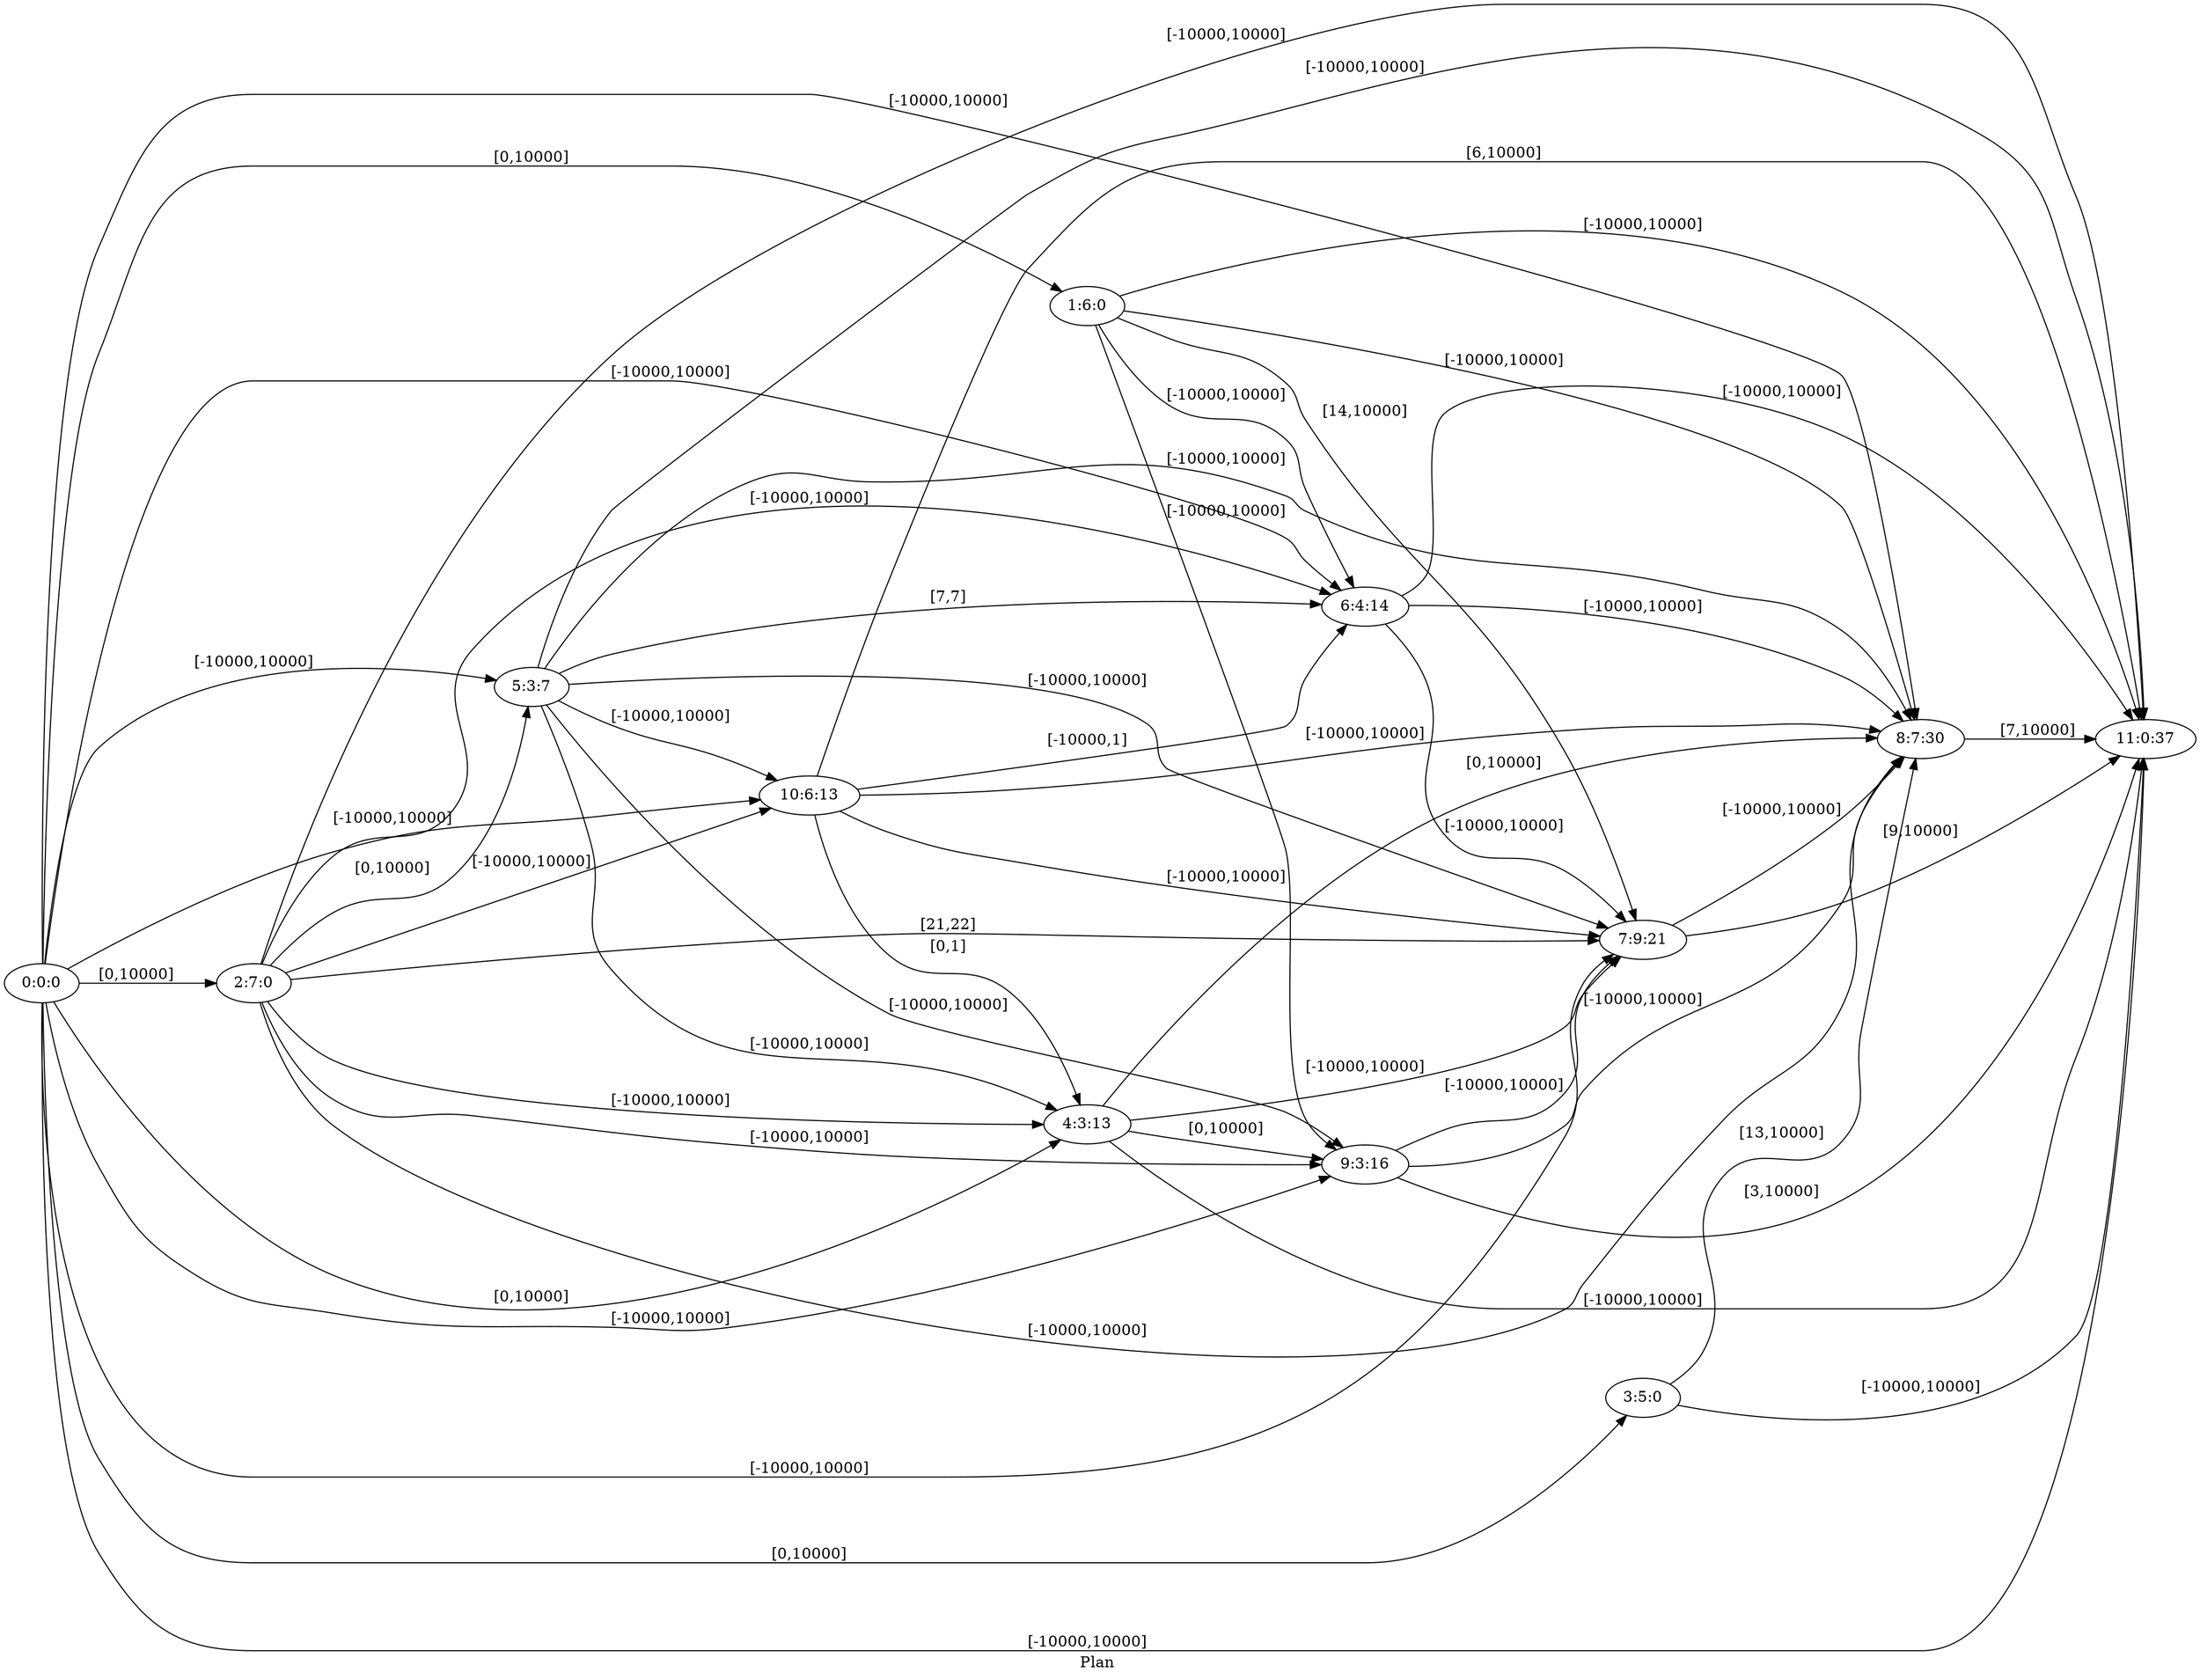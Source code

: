 digraph G {
 rankdir = LR;
 nodesep = .45; 
 size = 30;
label="Plan ";
 fldt = 0.622465;
"0:0:0"->"1:6:0"[ label = "[0,10000]"];
"0:0:0"->"2:7:0"[ label = "[0,10000]"];
"0:0:0"->"3:5:0"[ label = "[0,10000]"];
"0:0:0"->"4:3:13"[ label = "[0,10000]"];
"0:0:0"->"5:3:7"[ label = "[-10000,10000]"];
"0:0:0"->"6:4:14"[ label = "[-10000,10000]"];
"0:0:0"->"7:9:21"[ label = "[-10000,10000]"];
"0:0:0"->"8:7:30"[ label = "[-10000,10000]"];
"0:0:0"->"9:3:16"[ label = "[-10000,10000]"];
"0:0:0"->"10:6:13"[ label = "[-10000,10000]"];
"0:0:0"->"11:0:37"[ label = "[-10000,10000]"];
"1:6:0"->"6:4:14"[ label = "[-10000,10000]"];
"1:6:0"->"7:9:21"[ label = "[14,10000]"];
"1:6:0"->"8:7:30"[ label = "[-10000,10000]"];
"1:6:0"->"9:3:16"[ label = "[-10000,10000]"];
"1:6:0"->"11:0:37"[ label = "[-10000,10000]"];
"2:7:0"->"4:3:13"[ label = "[-10000,10000]"];
"2:7:0"->"5:3:7"[ label = "[0,10000]"];
"2:7:0"->"6:4:14"[ label = "[-10000,10000]"];
"2:7:0"->"7:9:21"[ label = "[21,22]"];
"2:7:0"->"8:7:30"[ label = "[-10000,10000]"];
"2:7:0"->"9:3:16"[ label = "[-10000,10000]"];
"2:7:0"->"10:6:13"[ label = "[-10000,10000]"];
"2:7:0"->"11:0:37"[ label = "[-10000,10000]"];
"3:5:0"->"8:7:30"[ label = "[13,10000]"];
"3:5:0"->"11:0:37"[ label = "[-10000,10000]"];
"4:3:13"->"7:9:21"[ label = "[-10000,10000]"];
"4:3:13"->"8:7:30"[ label = "[0,10000]"];
"4:3:13"->"9:3:16"[ label = "[0,10000]"];
"4:3:13"->"11:0:37"[ label = "[-10000,10000]"];
"5:3:7"->"4:3:13"[ label = "[-10000,10000]"];
"5:3:7"->"6:4:14"[ label = "[7,7]"];
"5:3:7"->"7:9:21"[ label = "[-10000,10000]"];
"5:3:7"->"8:7:30"[ label = "[-10000,10000]"];
"5:3:7"->"9:3:16"[ label = "[-10000,10000]"];
"5:3:7"->"10:6:13"[ label = "[-10000,10000]"];
"5:3:7"->"11:0:37"[ label = "[-10000,10000]"];
"6:4:14"->"7:9:21"[ label = "[-10000,10000]"];
"6:4:14"->"8:7:30"[ label = "[-10000,10000]"];
"6:4:14"->"11:0:37"[ label = "[-10000,10000]"];
"7:9:21"->"8:7:30"[ label = "[-10000,10000]"];
"7:9:21"->"11:0:37"[ label = "[9,10000]"];
"8:7:30"->"11:0:37"[ label = "[7,10000]"];
"9:3:16"->"7:9:21"[ label = "[-10000,10000]"];
"9:3:16"->"8:7:30"[ label = "[-10000,10000]"];
"9:3:16"->"11:0:37"[ label = "[3,10000]"];
"10:6:13"->"4:3:13"[ label = "[0,1]"];
"10:6:13"->"6:4:14"[ label = "[-10000,1]"];
"10:6:13"->"7:9:21"[ label = "[-10000,10000]"];
"10:6:13"->"8:7:30"[ label = "[-10000,10000]"];
"10:6:13"->"11:0:37"[ label = "[6,10000]"];
}
